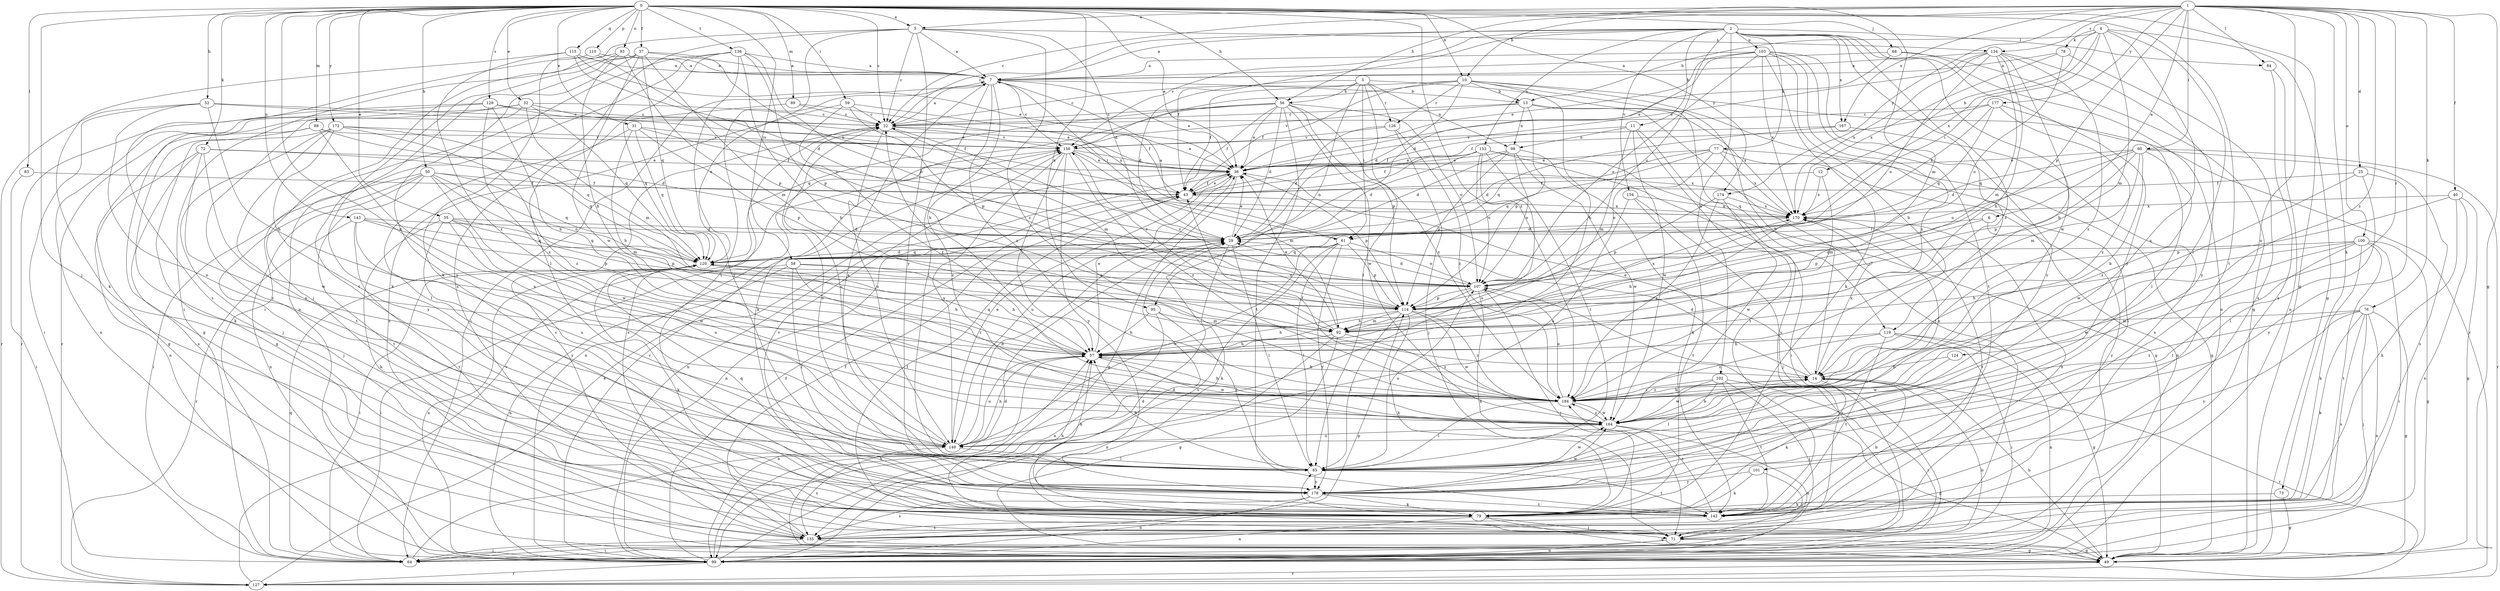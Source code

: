strict digraph  {
0;
1;
2;
3;
4;
5;
6;
7;
10;
11;
12;
13;
14;
22;
25;
29;
31;
32;
35;
36;
37;
40;
43;
49;
50;
52;
56;
57;
58;
59;
60;
61;
64;
68;
71;
72;
73;
76;
77;
78;
79;
83;
84;
85;
88;
89;
92;
93;
95;
98;
99;
100;
101;
102;
103;
107;
110;
114;
115;
119;
120;
124;
126;
127;
129;
134;
135;
136;
142;
143;
149;
152;
154;
156;
164;
167;
170;
172;
174;
177;
178;
184;
0 -> 5  [label=a];
0 -> 10  [label=b];
0 -> 22  [label=c];
0 -> 31  [label=e];
0 -> 32  [label=e];
0 -> 35  [label=e];
0 -> 36  [label=e];
0 -> 37  [label=f];
0 -> 49  [label=g];
0 -> 50  [label=h];
0 -> 52  [label=h];
0 -> 56  [label=h];
0 -> 58  [label=i];
0 -> 59  [label=i];
0 -> 68  [label=j];
0 -> 71  [label=j];
0 -> 72  [label=k];
0 -> 83  [label=l];
0 -> 88  [label=m];
0 -> 89  [label=m];
0 -> 92  [label=m];
0 -> 93  [label=n];
0 -> 95  [label=n];
0 -> 110  [label=p];
0 -> 115  [label=q];
0 -> 129  [label=s];
0 -> 136  [label=t];
0 -> 142  [label=t];
0 -> 143  [label=u];
0 -> 149  [label=u];
0 -> 172  [label=y];
0 -> 174  [label=y];
0 -> 184  [label=z];
1 -> 5  [label=a];
1 -> 6  [label=a];
1 -> 10  [label=b];
1 -> 22  [label=c];
1 -> 25  [label=d];
1 -> 40  [label=f];
1 -> 49  [label=g];
1 -> 56  [label=h];
1 -> 60  [label=i];
1 -> 73  [label=k];
1 -> 76  [label=k];
1 -> 84  [label=l];
1 -> 100  [label=o];
1 -> 101  [label=o];
1 -> 114  [label=p];
1 -> 124  [label=r];
1 -> 134  [label=s];
1 -> 167  [label=x];
1 -> 174  [label=y];
1 -> 177  [label=y];
1 -> 184  [label=z];
2 -> 7  [label=a];
2 -> 11  [label=b];
2 -> 22  [label=c];
2 -> 43  [label=f];
2 -> 77  [label=k];
2 -> 84  [label=l];
2 -> 102  [label=o];
2 -> 103  [label=o];
2 -> 107  [label=o];
2 -> 119  [label=q];
2 -> 152  [label=v];
2 -> 154  [label=v];
2 -> 156  [label=v];
2 -> 164  [label=w];
2 -> 167  [label=x];
2 -> 178  [label=y];
2 -> 184  [label=z];
3 -> 29  [label=d];
3 -> 43  [label=f];
3 -> 56  [label=h];
3 -> 61  [label=i];
3 -> 85  [label=l];
3 -> 95  [label=n];
3 -> 98  [label=n];
3 -> 119  [label=q];
3 -> 126  [label=r];
4 -> 12  [label=b];
4 -> 13  [label=b];
4 -> 49  [label=g];
4 -> 61  [label=i];
4 -> 78  [label=k];
4 -> 85  [label=l];
4 -> 92  [label=m];
4 -> 149  [label=u];
4 -> 170  [label=x];
5 -> 7  [label=a];
5 -> 22  [label=c];
5 -> 29  [label=d];
5 -> 79  [label=k];
5 -> 134  [label=s];
5 -> 135  [label=s];
5 -> 142  [label=t];
5 -> 178  [label=y];
5 -> 184  [label=z];
6 -> 61  [label=i];
6 -> 114  [label=p];
6 -> 178  [label=y];
7 -> 13  [label=b];
7 -> 36  [label=e];
7 -> 57  [label=h];
7 -> 61  [label=i];
7 -> 64  [label=i];
7 -> 85  [label=l];
7 -> 156  [label=v];
7 -> 184  [label=z];
10 -> 13  [label=b];
10 -> 14  [label=b];
10 -> 22  [label=c];
10 -> 29  [label=d];
10 -> 43  [label=f];
10 -> 57  [label=h];
10 -> 64  [label=i];
10 -> 126  [label=r];
10 -> 127  [label=r];
10 -> 156  [label=v];
11 -> 43  [label=f];
11 -> 92  [label=m];
11 -> 98  [label=n];
11 -> 135  [label=s];
11 -> 142  [label=t];
11 -> 164  [label=w];
12 -> 43  [label=f];
12 -> 92  [label=m];
12 -> 170  [label=x];
13 -> 22  [label=c];
13 -> 71  [label=j];
13 -> 98  [label=n];
13 -> 114  [label=p];
13 -> 156  [label=v];
13 -> 170  [label=x];
14 -> 29  [label=d];
14 -> 36  [label=e];
14 -> 79  [label=k];
14 -> 127  [label=r];
14 -> 170  [label=x];
14 -> 184  [label=z];
22 -> 7  [label=a];
22 -> 36  [label=e];
22 -> 92  [label=m];
22 -> 135  [label=s];
22 -> 149  [label=u];
22 -> 156  [label=v];
25 -> 43  [label=f];
25 -> 85  [label=l];
25 -> 164  [label=w];
25 -> 178  [label=y];
29 -> 36  [label=e];
29 -> 79  [label=k];
29 -> 85  [label=l];
29 -> 120  [label=q];
31 -> 43  [label=f];
31 -> 57  [label=h];
31 -> 85  [label=l];
31 -> 114  [label=p];
31 -> 120  [label=q];
31 -> 156  [label=v];
32 -> 22  [label=c];
32 -> 36  [label=e];
32 -> 49  [label=g];
32 -> 92  [label=m];
32 -> 120  [label=q];
32 -> 127  [label=r];
32 -> 178  [label=y];
35 -> 29  [label=d];
35 -> 79  [label=k];
35 -> 114  [label=p];
35 -> 120  [label=q];
35 -> 149  [label=u];
35 -> 164  [label=w];
35 -> 178  [label=y];
36 -> 43  [label=f];
36 -> 49  [label=g];
36 -> 99  [label=n];
36 -> 114  [label=p];
36 -> 149  [label=u];
37 -> 7  [label=a];
37 -> 64  [label=i];
37 -> 79  [label=k];
37 -> 114  [label=p];
37 -> 120  [label=q];
37 -> 164  [label=w];
37 -> 170  [label=x];
37 -> 178  [label=y];
40 -> 49  [label=g];
40 -> 79  [label=k];
40 -> 99  [label=n];
40 -> 114  [label=p];
40 -> 170  [label=x];
43 -> 36  [label=e];
43 -> 99  [label=n];
43 -> 170  [label=x];
49 -> 14  [label=b];
49 -> 127  [label=r];
50 -> 43  [label=f];
50 -> 64  [label=i];
50 -> 71  [label=j];
50 -> 92  [label=m];
50 -> 99  [label=n];
50 -> 107  [label=o];
50 -> 120  [label=q];
50 -> 142  [label=t];
50 -> 164  [label=w];
52 -> 22  [label=c];
52 -> 43  [label=f];
52 -> 57  [label=h];
52 -> 64  [label=i];
52 -> 127  [label=r];
52 -> 149  [label=u];
56 -> 22  [label=c];
56 -> 29  [label=d];
56 -> 36  [label=e];
56 -> 43  [label=f];
56 -> 79  [label=k];
56 -> 107  [label=o];
56 -> 114  [label=p];
56 -> 120  [label=q];
56 -> 142  [label=t];
56 -> 164  [label=w];
56 -> 184  [label=z];
57 -> 14  [label=b];
57 -> 36  [label=e];
57 -> 99  [label=n];
57 -> 120  [label=q];
57 -> 149  [label=u];
57 -> 164  [label=w];
58 -> 57  [label=h];
58 -> 64  [label=i];
58 -> 85  [label=l];
58 -> 99  [label=n];
58 -> 107  [label=o];
58 -> 184  [label=z];
59 -> 22  [label=c];
59 -> 114  [label=p];
59 -> 135  [label=s];
59 -> 170  [label=x];
59 -> 184  [label=z];
60 -> 14  [label=b];
60 -> 29  [label=d];
60 -> 36  [label=e];
60 -> 92  [label=m];
60 -> 107  [label=o];
60 -> 114  [label=p];
60 -> 127  [label=r];
60 -> 135  [label=s];
60 -> 184  [label=z];
61 -> 7  [label=a];
61 -> 85  [label=l];
61 -> 107  [label=o];
61 -> 114  [label=p];
61 -> 120  [label=q];
61 -> 135  [label=s];
61 -> 149  [label=u];
61 -> 178  [label=y];
64 -> 14  [label=b];
64 -> 29  [label=d];
64 -> 114  [label=p];
64 -> 120  [label=q];
68 -> 7  [label=a];
68 -> 36  [label=e];
68 -> 49  [label=g];
68 -> 99  [label=n];
71 -> 29  [label=d];
71 -> 43  [label=f];
71 -> 49  [label=g];
71 -> 64  [label=i];
71 -> 99  [label=n];
71 -> 107  [label=o];
72 -> 36  [label=e];
72 -> 99  [label=n];
72 -> 120  [label=q];
72 -> 135  [label=s];
72 -> 149  [label=u];
72 -> 164  [label=w];
73 -> 49  [label=g];
73 -> 79  [label=k];
76 -> 49  [label=g];
76 -> 71  [label=j];
76 -> 79  [label=k];
76 -> 92  [label=m];
76 -> 99  [label=n];
76 -> 135  [label=s];
76 -> 178  [label=y];
76 -> 184  [label=z];
77 -> 29  [label=d];
77 -> 36  [label=e];
77 -> 49  [label=g];
77 -> 99  [label=n];
77 -> 107  [label=o];
77 -> 120  [label=q];
77 -> 170  [label=x];
78 -> 7  [label=a];
78 -> 107  [label=o];
78 -> 135  [label=s];
78 -> 170  [label=x];
79 -> 49  [label=g];
79 -> 57  [label=h];
79 -> 71  [label=j];
79 -> 85  [label=l];
79 -> 99  [label=n];
83 -> 43  [label=f];
83 -> 64  [label=i];
84 -> 99  [label=n];
84 -> 135  [label=s];
85 -> 7  [label=a];
85 -> 22  [label=c];
85 -> 57  [label=h];
85 -> 107  [label=o];
85 -> 142  [label=t];
85 -> 164  [label=w];
85 -> 178  [label=y];
88 -> 29  [label=d];
88 -> 49  [label=g];
88 -> 79  [label=k];
88 -> 149  [label=u];
88 -> 156  [label=v];
89 -> 22  [label=c];
89 -> 43  [label=f];
89 -> 120  [label=q];
92 -> 22  [label=c];
92 -> 36  [label=e];
92 -> 49  [label=g];
92 -> 57  [label=h];
92 -> 99  [label=n];
92 -> 184  [label=z];
93 -> 7  [label=a];
93 -> 57  [label=h];
93 -> 71  [label=j];
93 -> 92  [label=m];
93 -> 142  [label=t];
95 -> 57  [label=h];
95 -> 85  [label=l];
95 -> 92  [label=m];
95 -> 99  [label=n];
98 -> 29  [label=d];
98 -> 36  [label=e];
98 -> 79  [label=k];
98 -> 107  [label=o];
98 -> 114  [label=p];
98 -> 164  [label=w];
99 -> 29  [label=d];
99 -> 43  [label=f];
99 -> 57  [label=h];
99 -> 127  [label=r];
99 -> 156  [label=v];
100 -> 49  [label=g];
100 -> 57  [label=h];
100 -> 64  [label=i];
100 -> 79  [label=k];
100 -> 85  [label=l];
100 -> 120  [label=q];
100 -> 142  [label=t];
100 -> 164  [label=w];
101 -> 71  [label=j];
101 -> 79  [label=k];
101 -> 178  [label=y];
102 -> 64  [label=i];
102 -> 71  [label=j];
102 -> 85  [label=l];
102 -> 142  [label=t];
102 -> 164  [label=w];
102 -> 184  [label=z];
103 -> 7  [label=a];
103 -> 14  [label=b];
103 -> 29  [label=d];
103 -> 36  [label=e];
103 -> 79  [label=k];
103 -> 107  [label=o];
103 -> 142  [label=t];
103 -> 170  [label=x];
103 -> 178  [label=y];
103 -> 184  [label=z];
107 -> 29  [label=d];
107 -> 57  [label=h];
107 -> 71  [label=j];
107 -> 79  [label=k];
107 -> 114  [label=p];
110 -> 7  [label=a];
110 -> 107  [label=o];
110 -> 135  [label=s];
114 -> 57  [label=h];
114 -> 79  [label=k];
114 -> 85  [label=l];
114 -> 92  [label=m];
114 -> 156  [label=v];
114 -> 164  [label=w];
114 -> 170  [label=x];
114 -> 184  [label=z];
115 -> 7  [label=a];
115 -> 29  [label=d];
115 -> 36  [label=e];
115 -> 79  [label=k];
115 -> 184  [label=z];
119 -> 49  [label=g];
119 -> 57  [label=h];
119 -> 64  [label=i];
119 -> 99  [label=n];
119 -> 142  [label=t];
119 -> 184  [label=z];
120 -> 7  [label=a];
120 -> 29  [label=d];
120 -> 57  [label=h];
120 -> 64  [label=i];
120 -> 79  [label=k];
120 -> 99  [label=n];
120 -> 107  [label=o];
124 -> 14  [label=b];
124 -> 164  [label=w];
126 -> 29  [label=d];
126 -> 71  [label=j];
126 -> 156  [label=v];
126 -> 184  [label=z];
127 -> 36  [label=e];
127 -> 156  [label=v];
129 -> 22  [label=c];
129 -> 36  [label=e];
129 -> 57  [label=h];
129 -> 99  [label=n];
129 -> 127  [label=r];
129 -> 184  [label=z];
134 -> 7  [label=a];
134 -> 14  [label=b];
134 -> 36  [label=e];
134 -> 57  [label=h];
134 -> 92  [label=m];
134 -> 107  [label=o];
134 -> 170  [label=x];
134 -> 178  [label=y];
134 -> 184  [label=z];
135 -> 22  [label=c];
135 -> 43  [label=f];
135 -> 49  [label=g];
135 -> 64  [label=i];
136 -> 7  [label=a];
136 -> 14  [label=b];
136 -> 64  [label=i];
136 -> 85  [label=l];
136 -> 99  [label=n];
136 -> 107  [label=o];
136 -> 114  [label=p];
136 -> 178  [label=y];
142 -> 14  [label=b];
142 -> 135  [label=s];
142 -> 156  [label=v];
142 -> 170  [label=x];
142 -> 184  [label=z];
143 -> 29  [label=d];
143 -> 114  [label=p];
143 -> 120  [label=q];
143 -> 127  [label=r];
143 -> 142  [label=t];
143 -> 149  [label=u];
149 -> 22  [label=c];
149 -> 29  [label=d];
149 -> 36  [label=e];
149 -> 57  [label=h];
149 -> 85  [label=l];
149 -> 135  [label=s];
152 -> 29  [label=d];
152 -> 36  [label=e];
152 -> 43  [label=f];
152 -> 49  [label=g];
152 -> 64  [label=i];
152 -> 85  [label=l];
152 -> 107  [label=o];
152 -> 149  [label=u];
154 -> 71  [label=j];
154 -> 142  [label=t];
154 -> 149  [label=u];
154 -> 170  [label=x];
156 -> 36  [label=e];
156 -> 57  [label=h];
156 -> 92  [label=m];
156 -> 99  [label=n];
156 -> 149  [label=u];
156 -> 170  [label=x];
156 -> 178  [label=y];
156 -> 184  [label=z];
164 -> 14  [label=b];
164 -> 22  [label=c];
164 -> 49  [label=g];
164 -> 99  [label=n];
164 -> 149  [label=u];
164 -> 170  [label=x];
164 -> 184  [label=z];
167 -> 120  [label=q];
167 -> 135  [label=s];
167 -> 156  [label=v];
170 -> 29  [label=d];
170 -> 57  [label=h];
170 -> 142  [label=t];
172 -> 49  [label=g];
172 -> 71  [label=j];
172 -> 120  [label=q];
172 -> 142  [label=t];
172 -> 156  [label=v];
172 -> 178  [label=y];
172 -> 184  [label=z];
174 -> 114  [label=p];
174 -> 164  [label=w];
174 -> 170  [label=x];
174 -> 184  [label=z];
177 -> 22  [label=c];
177 -> 43  [label=f];
177 -> 85  [label=l];
177 -> 120  [label=q];
177 -> 170  [label=x];
177 -> 184  [label=z];
178 -> 57  [label=h];
178 -> 79  [label=k];
178 -> 99  [label=n];
178 -> 120  [label=q];
178 -> 135  [label=s];
178 -> 142  [label=t];
178 -> 164  [label=w];
184 -> 14  [label=b];
184 -> 43  [label=f];
184 -> 57  [label=h];
184 -> 85  [label=l];
184 -> 107  [label=o];
184 -> 164  [label=w];
}
